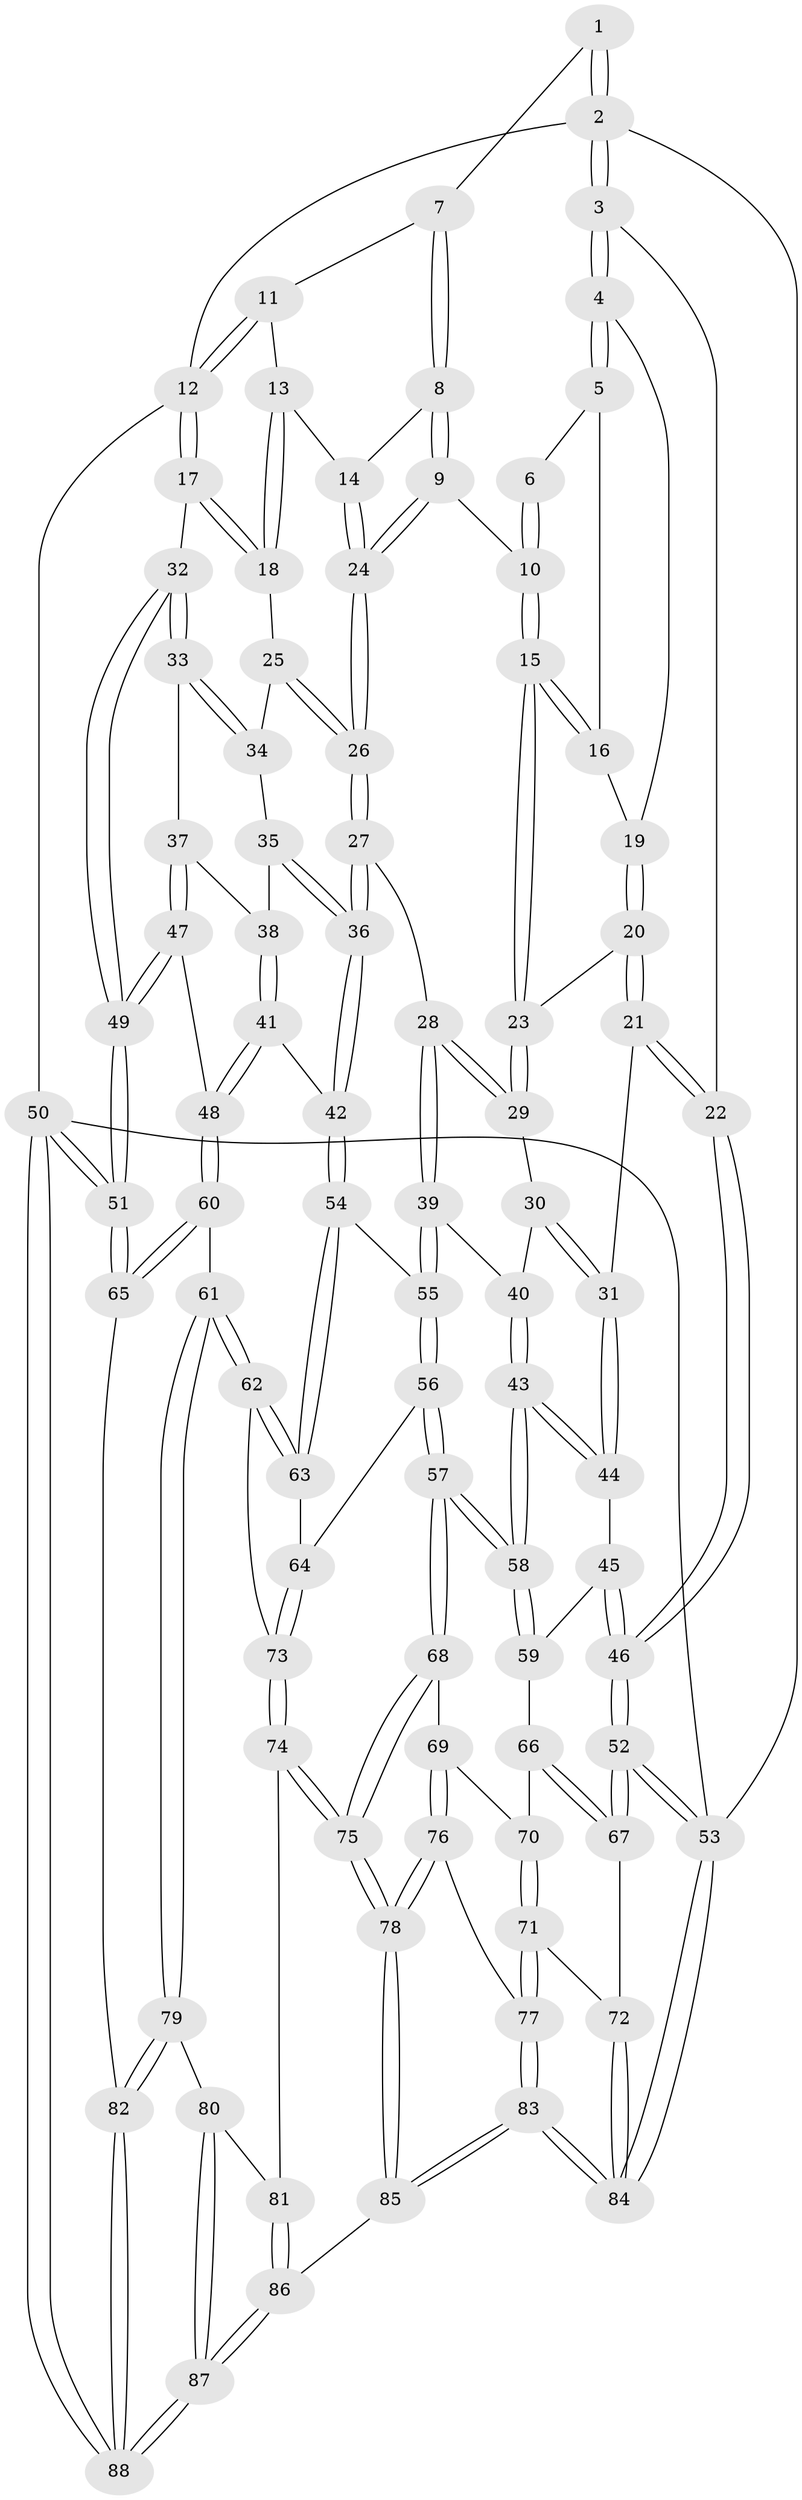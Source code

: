 // Generated by graph-tools (version 1.1) at 2025/38/03/09/25 02:38:32]
// undirected, 88 vertices, 217 edges
graph export_dot {
graph [start="1"]
  node [color=gray90,style=filled];
  1 [pos="+0.27650317924561013+0"];
  2 [pos="+0+0"];
  3 [pos="+0+0"];
  4 [pos="+0.011020105685048479+0.05642561013968369"];
  5 [pos="+0.12288650175630406+0.08551883363862232"];
  6 [pos="+0.25810074435117375+0.02558465905288266"];
  7 [pos="+0.5041841832966517+0"];
  8 [pos="+0.4790542854276109+0"];
  9 [pos="+0.358733775524964+0.14258947675242986"];
  10 [pos="+0.34166800215895016+0.14941606603034685"];
  11 [pos="+0.6762332615213021+0"];
  12 [pos="+1+0"];
  13 [pos="+0.6181080584255004+0.12774634025424714"];
  14 [pos="+0.5433065511706646+0.17573922613423076"];
  15 [pos="+0.31400675417650314+0.179551320184755"];
  16 [pos="+0.19227559483687656+0.13774429827144338"];
  17 [pos="+1+0"];
  18 [pos="+0.7604689881131294+0.20624332521745173"];
  19 [pos="+0.1545218753387433+0.2262312228285537"];
  20 [pos="+0.16716617854157978+0.3024900719720399"];
  21 [pos="+0.13819080643369724+0.3486283143799389"];
  22 [pos="+0+0.1600999182245046"];
  23 [pos="+0.31105279685427+0.1921388291911107"];
  24 [pos="+0.5219903055158124+0.21200090590758144"];
  25 [pos="+0.6955027776248295+0.3025281907255795"];
  26 [pos="+0.5715706826240083+0.3842750817457291"];
  27 [pos="+0.5630093167686242+0.405236651606801"];
  28 [pos="+0.5605297952981051+0.40571794541732314"];
  29 [pos="+0.3631584719907852+0.34069646824979116"];
  30 [pos="+0.2502166519983926+0.4177981705680633"];
  31 [pos="+0.1714739425271925+0.4166315890063941"];
  32 [pos="+1+0.17989996704771924"];
  33 [pos="+0.9485402164278892+0.365813813090697"];
  34 [pos="+0.8272813202441714+0.37938589847952486"];
  35 [pos="+0.7872009491818215+0.44246813565034376"];
  36 [pos="+0.5730959173888868+0.4200108945648087"];
  37 [pos="+0.8794327339292201+0.4971234262676839"];
  38 [pos="+0.8087771776286349+0.48089999578603715"];
  39 [pos="+0.4138855204192484+0.5240071149154855"];
  40 [pos="+0.3221072275868932+0.49495167556369907"];
  41 [pos="+0.7010359038714559+0.5918933513727491"];
  42 [pos="+0.6362568539773276+0.5696780314768305"];
  43 [pos="+0.2246205742130686+0.653159095412842"];
  44 [pos="+0.1291597763543+0.518228822754696"];
  45 [pos="+0.025867446373488614+0.5480716801006212"];
  46 [pos="+0+0.5550065788507005"];
  47 [pos="+0.9000859808283038+0.6226119193510957"];
  48 [pos="+0.8020680251264203+0.6615817173790726"];
  49 [pos="+1+0.6734842933020648"];
  50 [pos="+1+1"];
  51 [pos="+1+0.9441491154103452"];
  52 [pos="+0+0.8217308150412652"];
  53 [pos="+0+1"];
  54 [pos="+0.5975496762141672+0.6322987664562616"];
  55 [pos="+0.386381254666631+0.6466650377947228"];
  56 [pos="+0.3832260682445962+0.6510301611870987"];
  57 [pos="+0.28241226429712274+0.7135827968053228"];
  58 [pos="+0.2345404086848174+0.6785292660269258"];
  59 [pos="+0.08842562815490673+0.7340813710133555"];
  60 [pos="+0.784638059852267+0.7741997189806383"];
  61 [pos="+0.7035664704791406+0.8327009551293851"];
  62 [pos="+0.6941752080216902+0.8278892204175888"];
  63 [pos="+0.5952137284221435+0.644890816122186"];
  64 [pos="+0.5227855662456448+0.7639846721946817"];
  65 [pos="+0.9121385588610411+0.8628155862183605"];
  66 [pos="+0.08410434783333164+0.737913324967901"];
  67 [pos="+0+0.8251801323966512"];
  68 [pos="+0.28846823540235433+0.7508651812492981"];
  69 [pos="+0.22584965635820325+0.8219020730916226"];
  70 [pos="+0.12515231902987667+0.8148478035162267"];
  71 [pos="+0.09835441760577152+0.9011723018391777"];
  72 [pos="+0.05919088321822978+0.9051853413566845"];
  73 [pos="+0.5207590645793475+0.8096579961032135"];
  74 [pos="+0.47758022644076004+0.8620837328253577"];
  75 [pos="+0.394286774760599+0.8755640962748217"];
  76 [pos="+0.18885600915373024+0.8951670799600304"];
  77 [pos="+0.1653218791835065+0.9161195849433393"];
  78 [pos="+0.35773482140715657+0.9655608149476438"];
  79 [pos="+0.703286002601226+0.8383071148926025"];
  80 [pos="+0.6200167341788299+0.9403045893453663"];
  81 [pos="+0.525068383865276+0.9189561326935874"];
  82 [pos="+0.7675278400465649+0.9687495239810548"];
  83 [pos="+0.2548244717030399+1"];
  84 [pos="+0.11806459885881004+1"];
  85 [pos="+0.3128453515008369+1"];
  86 [pos="+0.5197047425782242+1"];
  87 [pos="+0.7348182570572579+1"];
  88 [pos="+0.7555677305968356+1"];
  1 -- 2;
  1 -- 2;
  1 -- 7;
  2 -- 3;
  2 -- 3;
  2 -- 12;
  2 -- 53;
  3 -- 4;
  3 -- 4;
  3 -- 22;
  4 -- 5;
  4 -- 5;
  4 -- 19;
  5 -- 6;
  5 -- 16;
  6 -- 10;
  6 -- 10;
  7 -- 8;
  7 -- 8;
  7 -- 11;
  8 -- 9;
  8 -- 9;
  8 -- 14;
  9 -- 10;
  9 -- 24;
  9 -- 24;
  10 -- 15;
  10 -- 15;
  11 -- 12;
  11 -- 12;
  11 -- 13;
  12 -- 17;
  12 -- 17;
  12 -- 50;
  13 -- 14;
  13 -- 18;
  13 -- 18;
  14 -- 24;
  14 -- 24;
  15 -- 16;
  15 -- 16;
  15 -- 23;
  15 -- 23;
  16 -- 19;
  17 -- 18;
  17 -- 18;
  17 -- 32;
  18 -- 25;
  19 -- 20;
  19 -- 20;
  20 -- 21;
  20 -- 21;
  20 -- 23;
  21 -- 22;
  21 -- 22;
  21 -- 31;
  22 -- 46;
  22 -- 46;
  23 -- 29;
  23 -- 29;
  24 -- 26;
  24 -- 26;
  25 -- 26;
  25 -- 26;
  25 -- 34;
  26 -- 27;
  26 -- 27;
  27 -- 28;
  27 -- 36;
  27 -- 36;
  28 -- 29;
  28 -- 29;
  28 -- 39;
  28 -- 39;
  29 -- 30;
  30 -- 31;
  30 -- 31;
  30 -- 40;
  31 -- 44;
  31 -- 44;
  32 -- 33;
  32 -- 33;
  32 -- 49;
  32 -- 49;
  33 -- 34;
  33 -- 34;
  33 -- 37;
  34 -- 35;
  35 -- 36;
  35 -- 36;
  35 -- 38;
  36 -- 42;
  36 -- 42;
  37 -- 38;
  37 -- 47;
  37 -- 47;
  38 -- 41;
  38 -- 41;
  39 -- 40;
  39 -- 55;
  39 -- 55;
  40 -- 43;
  40 -- 43;
  41 -- 42;
  41 -- 48;
  41 -- 48;
  42 -- 54;
  42 -- 54;
  43 -- 44;
  43 -- 44;
  43 -- 58;
  43 -- 58;
  44 -- 45;
  45 -- 46;
  45 -- 46;
  45 -- 59;
  46 -- 52;
  46 -- 52;
  47 -- 48;
  47 -- 49;
  47 -- 49;
  48 -- 60;
  48 -- 60;
  49 -- 51;
  49 -- 51;
  50 -- 51;
  50 -- 51;
  50 -- 88;
  50 -- 88;
  50 -- 53;
  51 -- 65;
  51 -- 65;
  52 -- 53;
  52 -- 53;
  52 -- 67;
  52 -- 67;
  53 -- 84;
  53 -- 84;
  54 -- 55;
  54 -- 63;
  54 -- 63;
  55 -- 56;
  55 -- 56;
  56 -- 57;
  56 -- 57;
  56 -- 64;
  57 -- 58;
  57 -- 58;
  57 -- 68;
  57 -- 68;
  58 -- 59;
  58 -- 59;
  59 -- 66;
  60 -- 61;
  60 -- 65;
  60 -- 65;
  61 -- 62;
  61 -- 62;
  61 -- 79;
  61 -- 79;
  62 -- 63;
  62 -- 63;
  62 -- 73;
  63 -- 64;
  64 -- 73;
  64 -- 73;
  65 -- 82;
  66 -- 67;
  66 -- 67;
  66 -- 70;
  67 -- 72;
  68 -- 69;
  68 -- 75;
  68 -- 75;
  69 -- 70;
  69 -- 76;
  69 -- 76;
  70 -- 71;
  70 -- 71;
  71 -- 72;
  71 -- 77;
  71 -- 77;
  72 -- 84;
  72 -- 84;
  73 -- 74;
  73 -- 74;
  74 -- 75;
  74 -- 75;
  74 -- 81;
  75 -- 78;
  75 -- 78;
  76 -- 77;
  76 -- 78;
  76 -- 78;
  77 -- 83;
  77 -- 83;
  78 -- 85;
  78 -- 85;
  79 -- 80;
  79 -- 82;
  79 -- 82;
  80 -- 81;
  80 -- 87;
  80 -- 87;
  81 -- 86;
  81 -- 86;
  82 -- 88;
  82 -- 88;
  83 -- 84;
  83 -- 84;
  83 -- 85;
  83 -- 85;
  85 -- 86;
  86 -- 87;
  86 -- 87;
  87 -- 88;
  87 -- 88;
}
